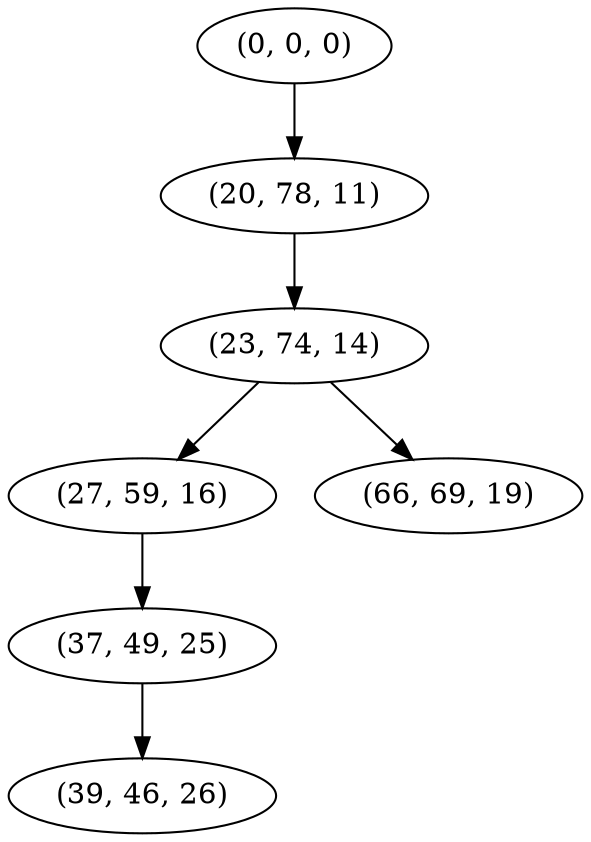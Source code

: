 digraph tree {
    "(0, 0, 0)";
    "(20, 78, 11)";
    "(23, 74, 14)";
    "(27, 59, 16)";
    "(37, 49, 25)";
    "(39, 46, 26)";
    "(66, 69, 19)";
    "(0, 0, 0)" -> "(20, 78, 11)";
    "(20, 78, 11)" -> "(23, 74, 14)";
    "(23, 74, 14)" -> "(27, 59, 16)";
    "(23, 74, 14)" -> "(66, 69, 19)";
    "(27, 59, 16)" -> "(37, 49, 25)";
    "(37, 49, 25)" -> "(39, 46, 26)";
}
